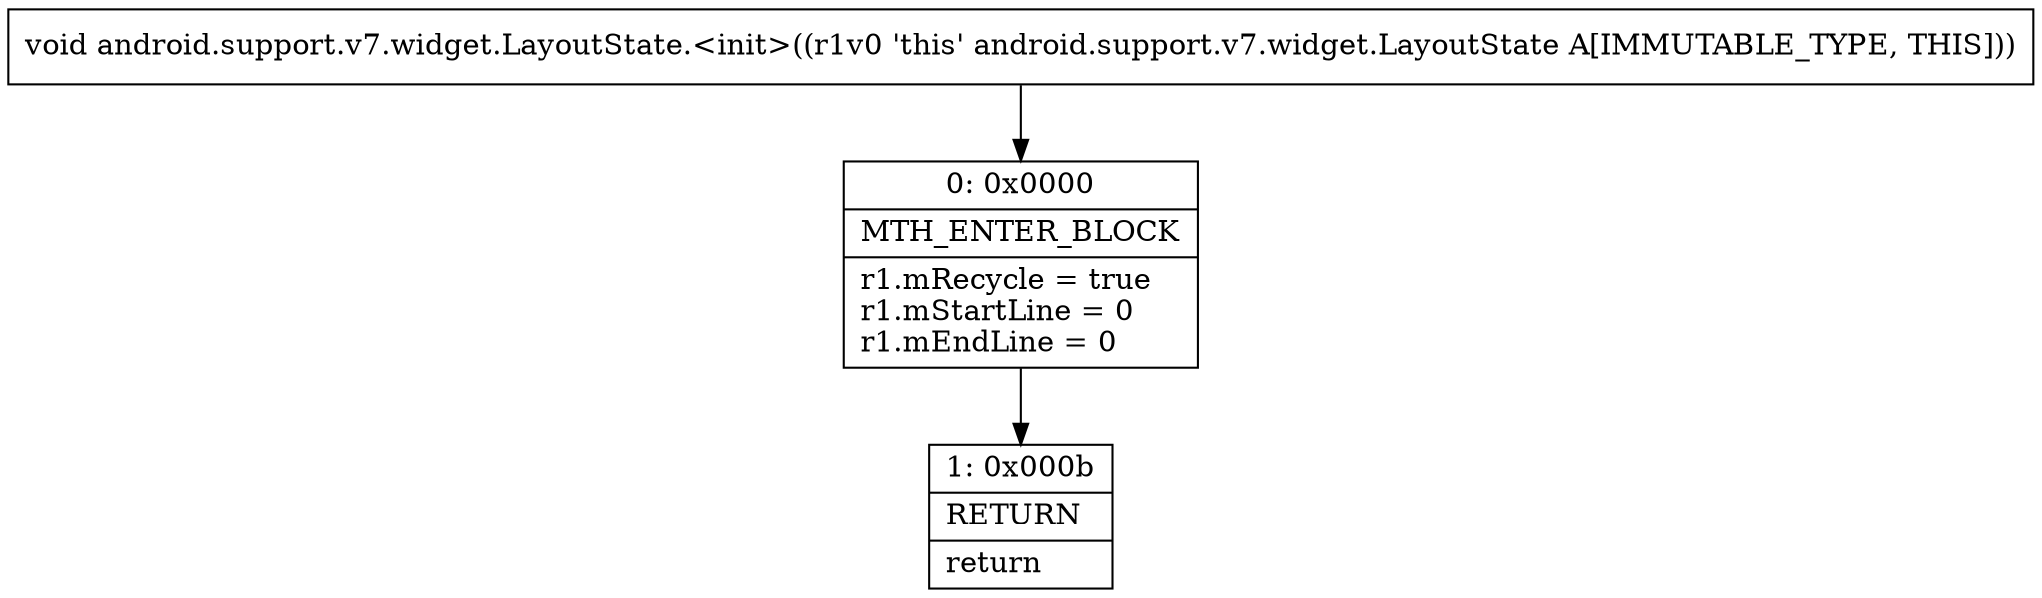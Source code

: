 digraph "CFG forandroid.support.v7.widget.LayoutState.\<init\>()V" {
Node_0 [shape=record,label="{0\:\ 0x0000|MTH_ENTER_BLOCK\l|r1.mRecycle = true\lr1.mStartLine = 0\lr1.mEndLine = 0\l}"];
Node_1 [shape=record,label="{1\:\ 0x000b|RETURN\l|return\l}"];
MethodNode[shape=record,label="{void android.support.v7.widget.LayoutState.\<init\>((r1v0 'this' android.support.v7.widget.LayoutState A[IMMUTABLE_TYPE, THIS])) }"];
MethodNode -> Node_0;
Node_0 -> Node_1;
}

